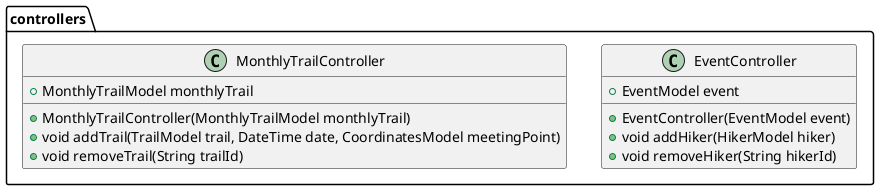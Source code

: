 @startuml pe_na_pedra_class_diagram_3
package controllers {
  class EventController {
    + EventModel event
    + EventController(EventModel event)
    + void addHiker(HikerModel hiker)
    + void removeHiker(String hikerId)
  }

  class MonthlyTrailController{
    + MonthlyTrailModel monthlyTrail
    + MonthlyTrailController(MonthlyTrailModel monthlyTrail)
    + void addTrail(TrailModel trail, DateTime date, CoordinatesModel meetingPoint)
    + void removeTrail(String trailId)
  }
}
@enduml
